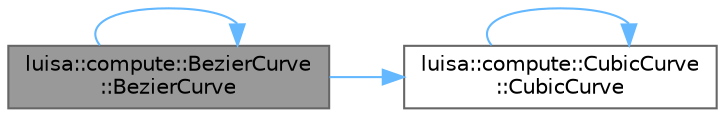 digraph "luisa::compute::BezierCurve::BezierCurve"
{
 // LATEX_PDF_SIZE
  bgcolor="transparent";
  edge [fontname=Helvetica,fontsize=10,labelfontname=Helvetica,labelfontsize=10];
  node [fontname=Helvetica,fontsize=10,shape=box,height=0.2,width=0.4];
  rankdir="LR";
  Node1 [id="Node000001",label="luisa::compute::BezierCurve\l::BezierCurve",height=0.2,width=0.4,color="gray40", fillcolor="grey60", style="filled", fontcolor="black",tooltip=" "];
  Node1 -> Node1 [id="edge4_Node000001_Node000001",color="steelblue1",style="solid",tooltip=" "];
  Node1 -> Node2 [id="edge5_Node000001_Node000002",color="steelblue1",style="solid",tooltip=" "];
  Node2 [id="Node000002",label="luisa::compute::CubicCurve\l::CubicCurve",height=0.2,width=0.4,color="grey40", fillcolor="white", style="filled",URL="$classluisa_1_1compute_1_1_cubic_curve.html#adbffa70f9c9e94d402bc8c1acbc94f61",tooltip=" "];
  Node2 -> Node2 [id="edge6_Node000002_Node000002",color="steelblue1",style="solid",tooltip=" "];
}
